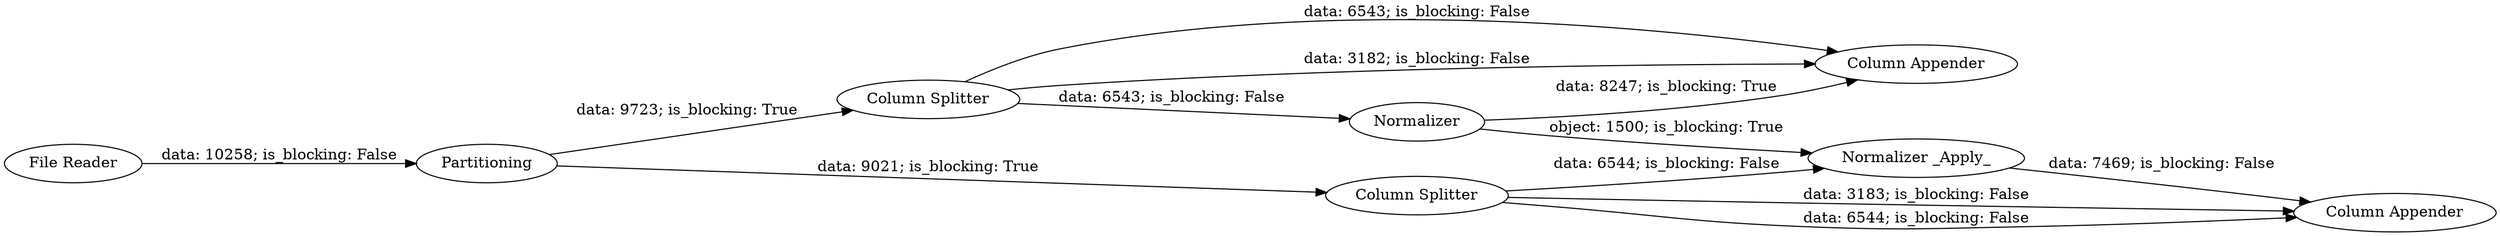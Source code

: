 digraph {
	"2768424920684141318_50" [label="File Reader"]
	"2768424920684141318_90" [label="Normalizer _Apply_"]
	"2768424920684141318_91" [label="Column Appender"]
	"2768424920684141318_92" [label="Column Splitter"]
	"2768424920684141318_56" [label=Normalizer]
	"2768424920684141318_94" [label="Column Appender"]
	"2768424920684141318_53" [label=Partitioning]
	"2768424920684141318_93" [label="Column Splitter"]
	"2768424920684141318_53" -> "2768424920684141318_92" [label="data: 9723; is_blocking: True"]
	"2768424920684141318_56" -> "2768424920684141318_90" [label="object: 1500; is_blocking: True"]
	"2768424920684141318_93" -> "2768424920684141318_94" [label="data: 3183; is_blocking: False"]
	"2768424920684141318_53" -> "2768424920684141318_93" [label="data: 9021; is_blocking: True"]
	"2768424920684141318_93" -> "2768424920684141318_90" [label="data: 6544; is_blocking: False"]
	"2768424920684141318_93" -> "2768424920684141318_94" [label="data: 6544; is_blocking: False"]
	"2768424920684141318_92" -> "2768424920684141318_56" [label="data: 6543; is_blocking: False"]
	"2768424920684141318_50" -> "2768424920684141318_53" [label="data: 10258; is_blocking: False"]
	"2768424920684141318_92" -> "2768424920684141318_91" [label="data: 6543; is_blocking: False"]
	"2768424920684141318_56" -> "2768424920684141318_91" [label="data: 8247; is_blocking: True"]
	"2768424920684141318_90" -> "2768424920684141318_94" [label="data: 7469; is_blocking: False"]
	"2768424920684141318_92" -> "2768424920684141318_91" [label="data: 3182; is_blocking: False"]
	rankdir=LR
}
